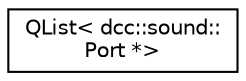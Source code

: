 digraph "类继承关系图"
{
  edge [fontname="Helvetica",fontsize="10",labelfontname="Helvetica",labelfontsize="10"];
  node [fontname="Helvetica",fontsize="10",shape=record];
  rankdir="LR";
  Node0 [label="QList\< dcc::sound::\lPort *\>",height=0.2,width=0.4,color="black", fillcolor="white", style="filled",URL="$class_q_list.html"];
}
